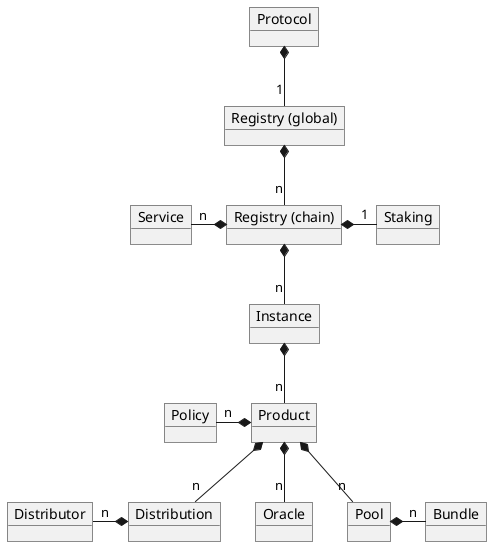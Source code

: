 @startuml

object Protocol
object "Registry (global)" as gr
object "Registry (chain)" as cr
object Service
object Staking
object Instance

object Product
object Distribution
object Oracle
object Pool

object Policy
object Distributor
object Bundle

Protocol *-- "1" gr
gr *-- "n" cr

Service "n" -* cr
cr *- "1" Staking
cr *-- "n" Instance

Instance *-- "n" Product
Product *-- "n" Distribution
Product *-- "n" Oracle
Product *-- "n" Pool

Policy "n" -* Product
Distributor "n" -* Distribution
Distribution -[hidden]> Oracle
Pool *- "n" Bundle

@enduml